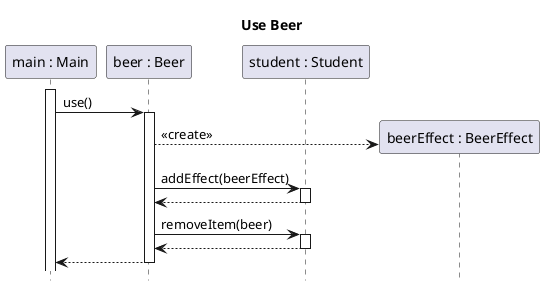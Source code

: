 @startuml student-use-beer
title Use Beer
hide footbox

participant "main : Main" as main
participant "beer : Beer" as beer
participant "student : Student" as person

main++
main-> beer ++: use()
	create "beerEffect : BeerEffect" as beerEffect
	beer --> beerEffect : <<create>>
	beer -> person ++: addEffect(beerEffect)
	return
	beer -> person ++ : removeItem(beer)
	return
return

@enduml